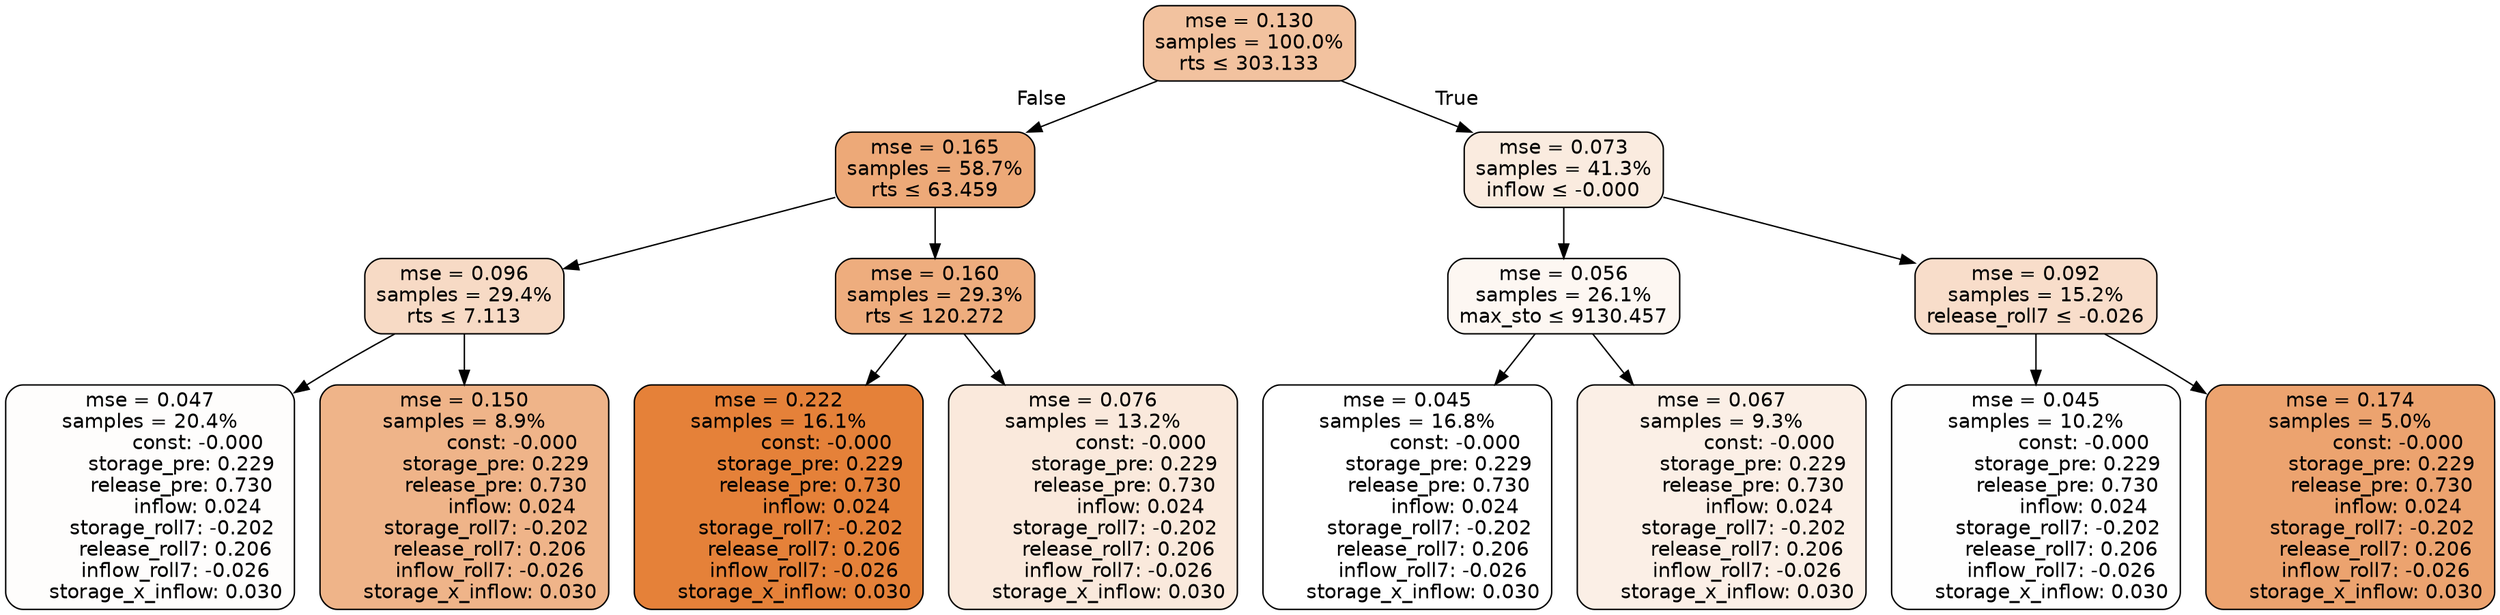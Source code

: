 digraph tree {
node [shape=rectangle, style="filled, rounded", color="black", fontname=helvetica] ;
edge [fontname=helvetica] ;
	"0" [label="mse = 0.130
samples = 100.0%
rts &le; 303.133", fillcolor="#f2c29f"]
	"1" [label="mse = 0.165
samples = 58.7%
rts &le; 63.459", fillcolor="#eda978"]
	"2" [label="mse = 0.096
samples = 29.4%
rts &le; 7.113", fillcolor="#f7dac5"]
	"3" [label="mse = 0.047
samples = 20.4%
               const: -0.000
          storage_pre: 0.229
          release_pre: 0.730
               inflow: 0.024
       storage_roll7: -0.202
        release_roll7: 0.206
        inflow_roll7: -0.026
     storage_x_inflow: 0.030", fillcolor="#fefdfc"]
	"4" [label="mse = 0.150
samples = 8.9%
               const: -0.000
          storage_pre: 0.229
          release_pre: 0.730
               inflow: 0.024
       storage_roll7: -0.202
        release_roll7: 0.206
        inflow_roll7: -0.026
     storage_x_inflow: 0.030", fillcolor="#efb489"]
	"5" [label="mse = 0.160
samples = 29.3%
rts &le; 120.272", fillcolor="#eead7e"]
	"6" [label="mse = 0.222
samples = 16.1%
               const: -0.000
          storage_pre: 0.229
          release_pre: 0.730
               inflow: 0.024
       storage_roll7: -0.202
        release_roll7: 0.206
        inflow_roll7: -0.026
     storage_x_inflow: 0.030", fillcolor="#e58139"]
	"7" [label="mse = 0.076
samples = 13.2%
               const: -0.000
          storage_pre: 0.229
          release_pre: 0.730
               inflow: 0.024
       storage_roll7: -0.202
        release_roll7: 0.206
        inflow_roll7: -0.026
     storage_x_inflow: 0.030", fillcolor="#fae9dc"]
	"8" [label="mse = 0.073
samples = 41.3%
inflow &le; -0.000", fillcolor="#faebdf"]
	"9" [label="mse = 0.056
samples = 26.1%
max_sto &le; 9130.457", fillcolor="#fdf7f2"]
	"10" [label="mse = 0.045
samples = 16.8%
               const: -0.000
          storage_pre: 0.229
          release_pre: 0.730
               inflow: 0.024
       storage_roll7: -0.202
        release_roll7: 0.206
        inflow_roll7: -0.026
     storage_x_inflow: 0.030", fillcolor="#ffffff"]
	"11" [label="mse = 0.067
samples = 9.3%
               const: -0.000
          storage_pre: 0.229
          release_pre: 0.730
               inflow: 0.024
       storage_roll7: -0.202
        release_roll7: 0.206
        inflow_roll7: -0.026
     storage_x_inflow: 0.030", fillcolor="#fbefe6"]
	"12" [label="mse = 0.092
samples = 15.2%
release_roll7 &le; -0.026", fillcolor="#f8ddca"]
	"13" [label="mse = 0.045
samples = 10.2%
               const: -0.000
          storage_pre: 0.229
          release_pre: 0.730
               inflow: 0.024
       storage_roll7: -0.202
        release_roll7: 0.206
        inflow_roll7: -0.026
     storage_x_inflow: 0.030", fillcolor="#fefefe"]
	"14" [label="mse = 0.174
samples = 5.0%
               const: -0.000
          storage_pre: 0.229
          release_pre: 0.730
               inflow: 0.024
       storage_roll7: -0.202
        release_roll7: 0.206
        inflow_roll7: -0.026
     storage_x_inflow: 0.030", fillcolor="#eca36f"]

	"0" -> "1" [labeldistance=2.5, labelangle=45, headlabel="False"]
	"1" -> "2"
	"2" -> "3"
	"2" -> "4"
	"1" -> "5"
	"5" -> "6"
	"5" -> "7"
	"0" -> "8" [labeldistance=2.5, labelangle=-45, headlabel="True"]
	"8" -> "9"
	"9" -> "10"
	"9" -> "11"
	"8" -> "12"
	"12" -> "13"
	"12" -> "14"
}
